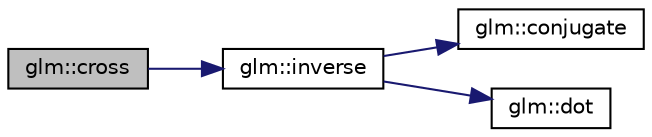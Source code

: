 digraph "glm::cross"
{
  edge [fontname="Helvetica",fontsize="10",labelfontname="Helvetica",labelfontsize="10"];
  node [fontname="Helvetica",fontsize="10",shape=record];
  rankdir="LR";
  Node1 [label="glm::cross",height=0.2,width=0.4,color="black", fillcolor="grey75", style="filled", fontcolor="black"];
  Node1 -> Node2 [color="midnightblue",fontsize="10",style="solid"];
  Node2 [label="glm::inverse",height=0.2,width=0.4,color="black", fillcolor="white", style="filled",URL="$group__gtc__quaternion.html#ga78b87a5e7152108e0dff0855d81b3bc1"];
  Node2 -> Node3 [color="midnightblue",fontsize="10",style="solid"];
  Node3 [label="glm::conjugate",height=0.2,width=0.4,color="black", fillcolor="white", style="filled",URL="$group__gtc__quaternion.html#ga8b6594dffb8bf455d848ffa2169ba41d"];
  Node2 -> Node4 [color="midnightblue",fontsize="10",style="solid"];
  Node4 [label="glm::dot",height=0.2,width=0.4,color="black", fillcolor="white", style="filled",URL="$group__gtc__quaternion.html#gab9101d7f5b27ca682fc84e32b8fd70ad"];
}
